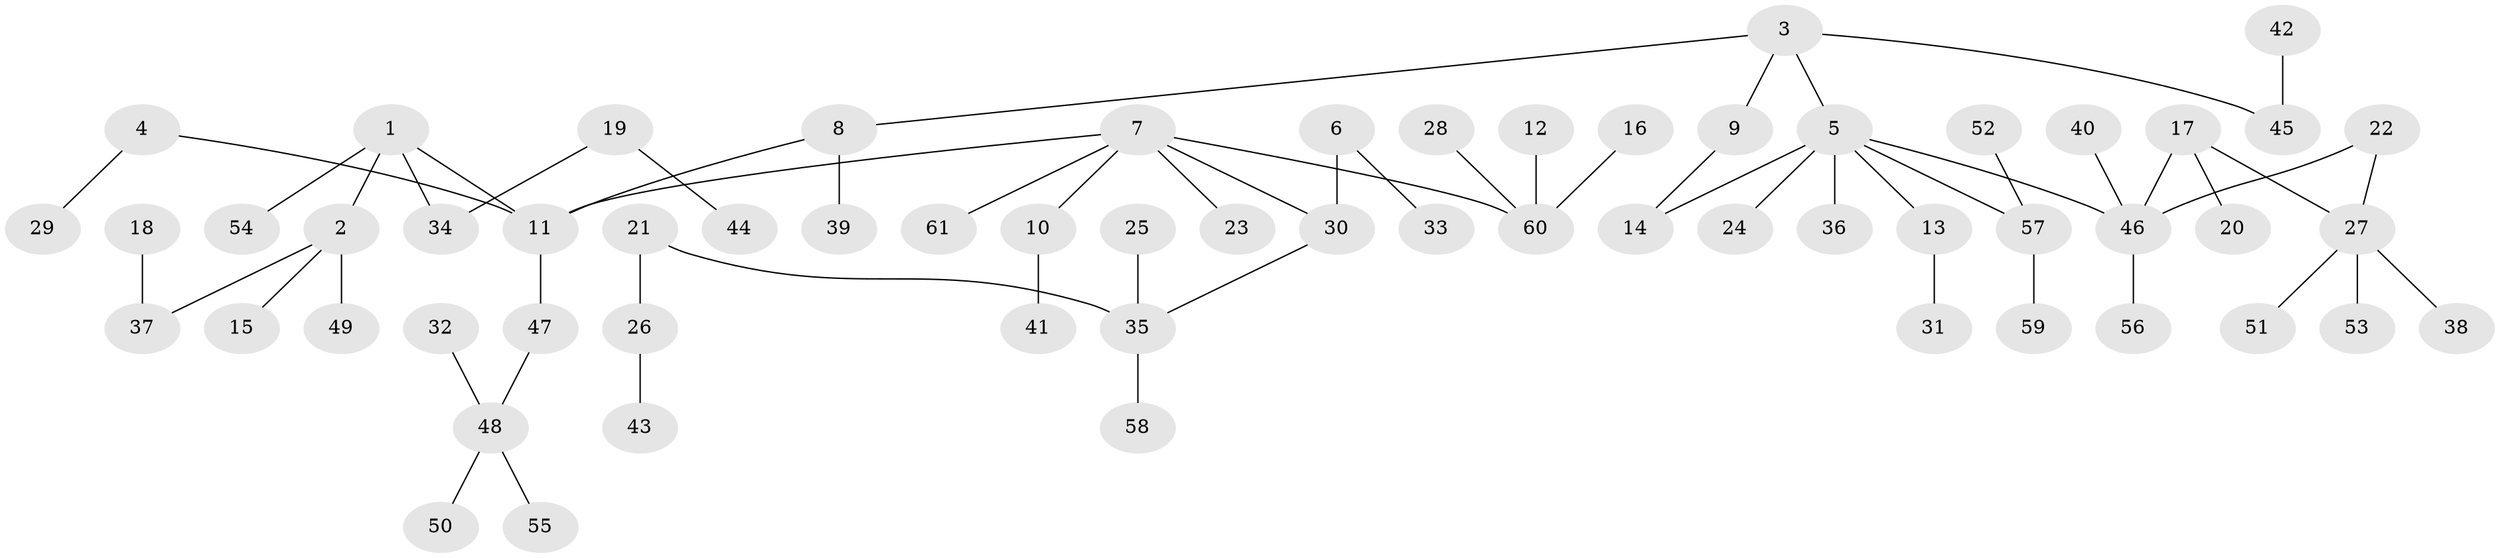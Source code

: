 // original degree distribution, {6: 0.019417475728155338, 4: 0.06796116504854369, 2: 0.2912621359223301, 3: 0.10679611650485436, 7: 0.009708737864077669, 5: 0.038834951456310676, 1: 0.46601941747572817}
// Generated by graph-tools (version 1.1) at 2025/36/03/04/25 23:36:02]
// undirected, 61 vertices, 62 edges
graph export_dot {
  node [color=gray90,style=filled];
  1;
  2;
  3;
  4;
  5;
  6;
  7;
  8;
  9;
  10;
  11;
  12;
  13;
  14;
  15;
  16;
  17;
  18;
  19;
  20;
  21;
  22;
  23;
  24;
  25;
  26;
  27;
  28;
  29;
  30;
  31;
  32;
  33;
  34;
  35;
  36;
  37;
  38;
  39;
  40;
  41;
  42;
  43;
  44;
  45;
  46;
  47;
  48;
  49;
  50;
  51;
  52;
  53;
  54;
  55;
  56;
  57;
  58;
  59;
  60;
  61;
  1 -- 2 [weight=1.0];
  1 -- 11 [weight=1.0];
  1 -- 34 [weight=1.0];
  1 -- 54 [weight=1.0];
  2 -- 15 [weight=1.0];
  2 -- 37 [weight=1.0];
  2 -- 49 [weight=1.0];
  3 -- 5 [weight=1.0];
  3 -- 8 [weight=1.0];
  3 -- 9 [weight=1.0];
  3 -- 45 [weight=1.0];
  4 -- 11 [weight=1.0];
  4 -- 29 [weight=1.0];
  5 -- 13 [weight=1.0];
  5 -- 14 [weight=1.0];
  5 -- 24 [weight=1.0];
  5 -- 36 [weight=1.0];
  5 -- 46 [weight=1.0];
  5 -- 57 [weight=1.0];
  6 -- 30 [weight=1.0];
  6 -- 33 [weight=1.0];
  7 -- 10 [weight=1.0];
  7 -- 11 [weight=1.0];
  7 -- 23 [weight=1.0];
  7 -- 30 [weight=1.0];
  7 -- 60 [weight=1.0];
  7 -- 61 [weight=1.0];
  8 -- 11 [weight=1.0];
  8 -- 39 [weight=1.0];
  9 -- 14 [weight=1.0];
  10 -- 41 [weight=1.0];
  11 -- 47 [weight=1.0];
  12 -- 60 [weight=1.0];
  13 -- 31 [weight=1.0];
  16 -- 60 [weight=1.0];
  17 -- 20 [weight=1.0];
  17 -- 27 [weight=1.0];
  17 -- 46 [weight=1.0];
  18 -- 37 [weight=1.0];
  19 -- 34 [weight=1.0];
  19 -- 44 [weight=1.0];
  21 -- 26 [weight=1.0];
  21 -- 35 [weight=1.0];
  22 -- 27 [weight=1.0];
  22 -- 46 [weight=1.0];
  25 -- 35 [weight=1.0];
  26 -- 43 [weight=1.0];
  27 -- 38 [weight=1.0];
  27 -- 51 [weight=1.0];
  27 -- 53 [weight=1.0];
  28 -- 60 [weight=1.0];
  30 -- 35 [weight=1.0];
  32 -- 48 [weight=1.0];
  35 -- 58 [weight=1.0];
  40 -- 46 [weight=1.0];
  42 -- 45 [weight=1.0];
  46 -- 56 [weight=1.0];
  47 -- 48 [weight=1.0];
  48 -- 50 [weight=1.0];
  48 -- 55 [weight=1.0];
  52 -- 57 [weight=1.0];
  57 -- 59 [weight=1.0];
}
